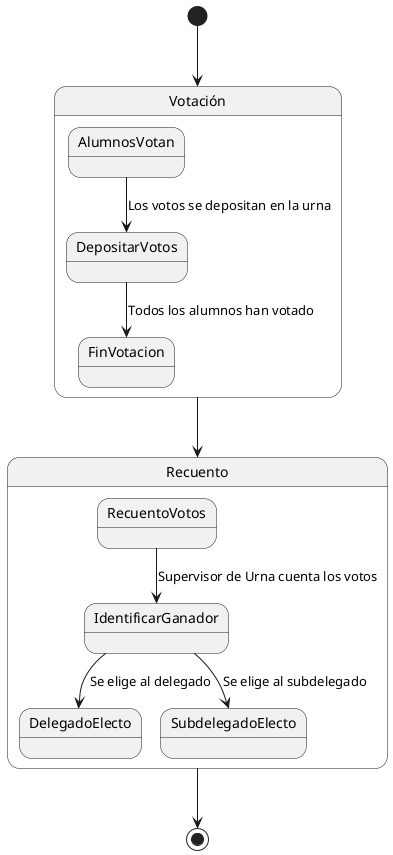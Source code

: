 @startuml

[*] --> ProcesoVotacion

state "Votación" as ProcesoVotacion {
    AlumnosVotan --> DepositarVotos : Los votos se depositan en la urna
    DepositarVotos --> FinVotacion : Todos los alumnos han votado
}

ProcesoVotacion --> Recuento

state "Recuento" as Recuento {
    RecuentoVotos --> IdentificarGanador : Supervisor de Urna cuenta los votos
    IdentificarGanador --> DelegadoElecto : Se elige al delegado
    IdentificarGanador --> SubdelegadoElecto : Se elige al subdelegado
}

Recuento --> [*]

@enduml
